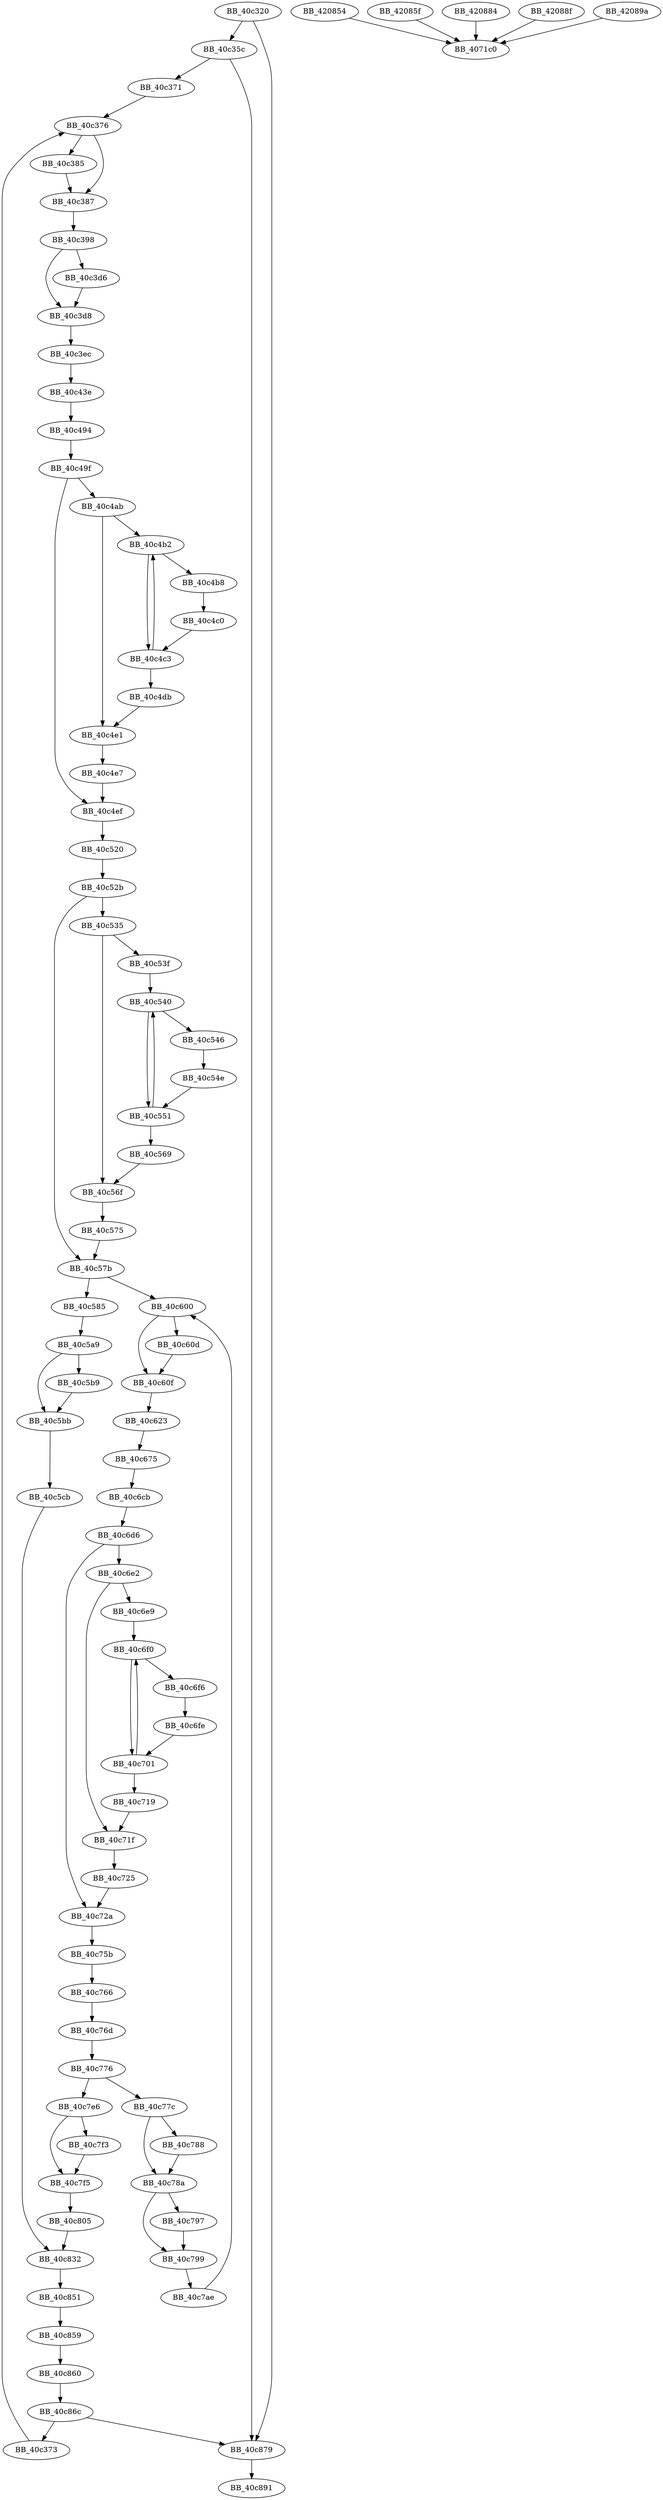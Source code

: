 DiGraph sub_40C320{
BB_40c320->BB_40c35c
BB_40c320->BB_40c879
BB_40c35c->BB_40c371
BB_40c35c->BB_40c879
BB_40c371->BB_40c376
BB_40c373->BB_40c376
BB_40c376->BB_40c385
BB_40c376->BB_40c387
BB_40c385->BB_40c387
BB_40c387->BB_40c398
BB_40c398->BB_40c3d6
BB_40c398->BB_40c3d8
BB_40c3d6->BB_40c3d8
BB_40c3d8->BB_40c3ec
BB_40c3ec->BB_40c43e
BB_40c43e->BB_40c494
BB_40c494->BB_40c49f
BB_40c49f->BB_40c4ab
BB_40c49f->BB_40c4ef
BB_40c4ab->BB_40c4b2
BB_40c4ab->BB_40c4e1
BB_40c4b2->BB_40c4b8
BB_40c4b2->BB_40c4c3
BB_40c4b8->BB_40c4c0
BB_40c4c0->BB_40c4c3
BB_40c4c3->BB_40c4b2
BB_40c4c3->BB_40c4db
BB_40c4db->BB_40c4e1
BB_40c4e1->BB_40c4e7
BB_40c4e7->BB_40c4ef
BB_40c4ef->BB_40c520
BB_40c520->BB_40c52b
BB_40c52b->BB_40c535
BB_40c52b->BB_40c57b
BB_40c535->BB_40c53f
BB_40c535->BB_40c56f
BB_40c53f->BB_40c540
BB_40c540->BB_40c546
BB_40c540->BB_40c551
BB_40c546->BB_40c54e
BB_40c54e->BB_40c551
BB_40c551->BB_40c540
BB_40c551->BB_40c569
BB_40c569->BB_40c56f
BB_40c56f->BB_40c575
BB_40c575->BB_40c57b
BB_40c57b->BB_40c585
BB_40c57b->BB_40c600
BB_40c585->BB_40c5a9
BB_40c5a9->BB_40c5b9
BB_40c5a9->BB_40c5bb
BB_40c5b9->BB_40c5bb
BB_40c5bb->BB_40c5cb
BB_40c5cb->BB_40c832
BB_40c600->BB_40c60d
BB_40c600->BB_40c60f
BB_40c60d->BB_40c60f
BB_40c60f->BB_40c623
BB_40c623->BB_40c675
BB_40c675->BB_40c6cb
BB_40c6cb->BB_40c6d6
BB_40c6d6->BB_40c6e2
BB_40c6d6->BB_40c72a
BB_40c6e2->BB_40c6e9
BB_40c6e2->BB_40c71f
BB_40c6e9->BB_40c6f0
BB_40c6f0->BB_40c6f6
BB_40c6f0->BB_40c701
BB_40c6f6->BB_40c6fe
BB_40c6fe->BB_40c701
BB_40c701->BB_40c6f0
BB_40c701->BB_40c719
BB_40c719->BB_40c71f
BB_40c71f->BB_40c725
BB_40c725->BB_40c72a
BB_40c72a->BB_40c75b
BB_40c75b->BB_40c766
BB_40c766->BB_40c76d
BB_40c76d->BB_40c776
BB_40c776->BB_40c77c
BB_40c776->BB_40c7e6
BB_40c77c->BB_40c788
BB_40c77c->BB_40c78a
BB_40c788->BB_40c78a
BB_40c78a->BB_40c797
BB_40c78a->BB_40c799
BB_40c797->BB_40c799
BB_40c799->BB_40c7ae
BB_40c7ae->BB_40c600
BB_40c7e6->BB_40c7f3
BB_40c7e6->BB_40c7f5
BB_40c7f3->BB_40c7f5
BB_40c7f5->BB_40c805
BB_40c805->BB_40c832
BB_40c832->BB_40c851
BB_40c851->BB_40c859
BB_40c859->BB_40c860
BB_40c860->BB_40c86c
BB_40c86c->BB_40c373
BB_40c86c->BB_40c879
BB_40c879->BB_40c891
BB_420854->BB_4071c0
BB_42085f->BB_4071c0
BB_420884->BB_4071c0
BB_42088f->BB_4071c0
BB_42089a->BB_4071c0
}

